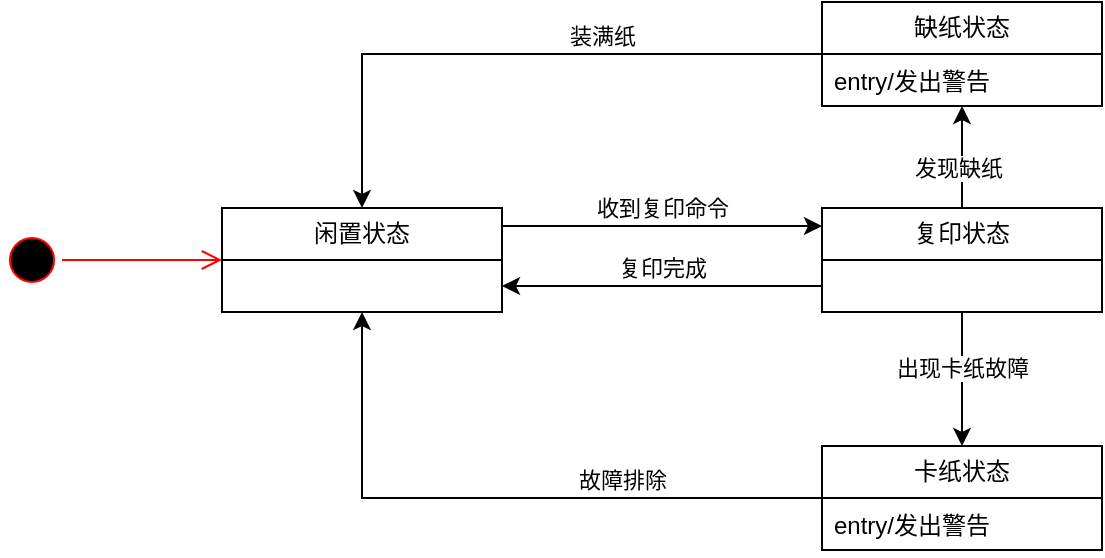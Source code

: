 <mxfile version="24.3.1" type="github">
  <diagram name="第 1 页" id="JgmZgsC3sgsmb_1A7Z8u">
    <mxGraphModel dx="1042" dy="569" grid="1" gridSize="10" guides="1" tooltips="1" connect="1" arrows="1" fold="1" page="1" pageScale="1" pageWidth="827" pageHeight="1169" math="0" shadow="0">
      <root>
        <mxCell id="0" />
        <mxCell id="1" parent="0" />
        <mxCell id="PU045UiysUO6juhm4Ibz-10" style="edgeStyle=orthogonalEdgeStyle;rounded=0;orthogonalLoop=1;jettySize=auto;html=1;" edge="1" parent="1" source="PU045UiysUO6juhm4Ibz-3" target="PU045UiysUO6juhm4Ibz-7">
          <mxGeometry relative="1" as="geometry">
            <Array as="points">
              <mxPoint x="420" y="150" />
              <mxPoint x="420" y="150" />
            </Array>
          </mxGeometry>
        </mxCell>
        <mxCell id="PU045UiysUO6juhm4Ibz-11" value="收到复印命令" style="edgeLabel;html=1;align=center;verticalAlign=middle;resizable=0;points=[];" vertex="1" connectable="0" parent="PU045UiysUO6juhm4Ibz-10">
          <mxGeometry x="-0.242" y="2" relative="1" as="geometry">
            <mxPoint x="19" y="-7" as="offset" />
          </mxGeometry>
        </mxCell>
        <mxCell id="PU045UiysUO6juhm4Ibz-3" value="闲置状态" style="swimlane;fontStyle=0;childLayout=stackLayout;horizontal=1;startSize=26;fillColor=none;horizontalStack=0;resizeParent=1;resizeParentMax=0;resizeLast=0;collapsible=1;marginBottom=0;whiteSpace=wrap;html=1;" vertex="1" parent="1">
          <mxGeometry x="200" y="141" width="140" height="52" as="geometry" />
        </mxCell>
        <mxCell id="PU045UiysUO6juhm4Ibz-12" style="edgeStyle=orthogonalEdgeStyle;rounded=0;orthogonalLoop=1;jettySize=auto;html=1;" edge="1" parent="1" source="PU045UiysUO6juhm4Ibz-7" target="PU045UiysUO6juhm4Ibz-3">
          <mxGeometry relative="1" as="geometry">
            <Array as="points">
              <mxPoint x="410" y="180" />
              <mxPoint x="410" y="180" />
            </Array>
          </mxGeometry>
        </mxCell>
        <mxCell id="PU045UiysUO6juhm4Ibz-13" value="复印完成" style="edgeLabel;html=1;align=center;verticalAlign=middle;resizable=0;points=[];" vertex="1" connectable="0" parent="PU045UiysUO6juhm4Ibz-12">
          <mxGeometry x="0.033" y="1" relative="1" as="geometry">
            <mxPoint x="2" y="-10" as="offset" />
          </mxGeometry>
        </mxCell>
        <mxCell id="PU045UiysUO6juhm4Ibz-15" style="edgeStyle=orthogonalEdgeStyle;rounded=0;orthogonalLoop=1;jettySize=auto;html=1;" edge="1" parent="1" source="PU045UiysUO6juhm4Ibz-7" target="PU045UiysUO6juhm4Ibz-14">
          <mxGeometry relative="1" as="geometry" />
        </mxCell>
        <mxCell id="PU045UiysUO6juhm4Ibz-16" value="发现缺纸" style="edgeLabel;html=1;align=center;verticalAlign=middle;resizable=0;points=[];" vertex="1" connectable="0" parent="PU045UiysUO6juhm4Ibz-15">
          <mxGeometry x="-0.206" y="2" relative="1" as="geometry">
            <mxPoint as="offset" />
          </mxGeometry>
        </mxCell>
        <mxCell id="PU045UiysUO6juhm4Ibz-23" style="edgeStyle=orthogonalEdgeStyle;rounded=0;orthogonalLoop=1;jettySize=auto;html=1;" edge="1" parent="1" source="PU045UiysUO6juhm4Ibz-7" target="PU045UiysUO6juhm4Ibz-22">
          <mxGeometry relative="1" as="geometry" />
        </mxCell>
        <mxCell id="PU045UiysUO6juhm4Ibz-24" value="出现卡纸故障" style="edgeLabel;html=1;align=center;verticalAlign=middle;resizable=0;points=[];" vertex="1" connectable="0" parent="PU045UiysUO6juhm4Ibz-23">
          <mxGeometry x="-0.159" relative="1" as="geometry">
            <mxPoint as="offset" />
          </mxGeometry>
        </mxCell>
        <mxCell id="PU045UiysUO6juhm4Ibz-7" value="复印状态" style="swimlane;fontStyle=0;childLayout=stackLayout;horizontal=1;startSize=26;fillColor=none;horizontalStack=0;resizeParent=1;resizeParentMax=0;resizeLast=0;collapsible=1;marginBottom=0;whiteSpace=wrap;html=1;" vertex="1" parent="1">
          <mxGeometry x="500" y="141" width="140" height="52" as="geometry" />
        </mxCell>
        <mxCell id="PU045UiysUO6juhm4Ibz-8" value="" style="ellipse;html=1;shape=startState;fillColor=#000000;strokeColor=#ff0000;" vertex="1" parent="1">
          <mxGeometry x="90" y="152" width="30" height="30" as="geometry" />
        </mxCell>
        <mxCell id="PU045UiysUO6juhm4Ibz-9" value="" style="edgeStyle=orthogonalEdgeStyle;html=1;verticalAlign=bottom;endArrow=open;endSize=8;strokeColor=#ff0000;rounded=0;" edge="1" source="PU045UiysUO6juhm4Ibz-8" parent="1" target="PU045UiysUO6juhm4Ibz-3">
          <mxGeometry relative="1" as="geometry">
            <mxPoint x="260" y="150" as="targetPoint" />
          </mxGeometry>
        </mxCell>
        <mxCell id="PU045UiysUO6juhm4Ibz-18" style="edgeStyle=orthogonalEdgeStyle;rounded=0;orthogonalLoop=1;jettySize=auto;html=1;" edge="1" parent="1" source="PU045UiysUO6juhm4Ibz-14" target="PU045UiysUO6juhm4Ibz-3">
          <mxGeometry relative="1" as="geometry" />
        </mxCell>
        <mxCell id="PU045UiysUO6juhm4Ibz-27" value="装满纸" style="edgeLabel;html=1;align=center;verticalAlign=middle;resizable=0;points=[];" vertex="1" connectable="0" parent="PU045UiysUO6juhm4Ibz-18">
          <mxGeometry x="-0.362" relative="1" as="geometry">
            <mxPoint x="-12" y="-9" as="offset" />
          </mxGeometry>
        </mxCell>
        <mxCell id="PU045UiysUO6juhm4Ibz-14" value="缺纸状态" style="swimlane;fontStyle=0;childLayout=stackLayout;horizontal=1;startSize=26;fillColor=none;horizontalStack=0;resizeParent=1;resizeParentMax=0;resizeLast=0;collapsible=1;marginBottom=0;whiteSpace=wrap;html=1;" vertex="1" parent="1">
          <mxGeometry x="500" y="38" width="140" height="52" as="geometry" />
        </mxCell>
        <mxCell id="PU045UiysUO6juhm4Ibz-19" value="entry/发出警告&amp;nbsp;" style="text;strokeColor=none;fillColor=none;align=left;verticalAlign=top;spacingLeft=4;spacingRight=4;overflow=hidden;rotatable=0;points=[[0,0.5],[1,0.5]];portConstraint=eastwest;whiteSpace=wrap;html=1;" vertex="1" parent="PU045UiysUO6juhm4Ibz-14">
          <mxGeometry y="26" width="140" height="26" as="geometry" />
        </mxCell>
        <mxCell id="PU045UiysUO6juhm4Ibz-25" style="edgeStyle=orthogonalEdgeStyle;rounded=0;orthogonalLoop=1;jettySize=auto;html=1;" edge="1" parent="1" source="PU045UiysUO6juhm4Ibz-22" target="PU045UiysUO6juhm4Ibz-3">
          <mxGeometry relative="1" as="geometry" />
        </mxCell>
        <mxCell id="PU045UiysUO6juhm4Ibz-26" value="故障排除" style="edgeLabel;html=1;align=center;verticalAlign=middle;resizable=0;points=[];" vertex="1" connectable="0" parent="PU045UiysUO6juhm4Ibz-25">
          <mxGeometry x="-0.43" y="1" relative="1" as="geometry">
            <mxPoint x="-8" y="-10" as="offset" />
          </mxGeometry>
        </mxCell>
        <mxCell id="PU045UiysUO6juhm4Ibz-22" value="卡纸状态" style="swimlane;fontStyle=0;childLayout=stackLayout;horizontal=1;startSize=26;fillColor=none;horizontalStack=0;resizeParent=1;resizeParentMax=0;resizeLast=0;collapsible=1;marginBottom=0;whiteSpace=wrap;html=1;" vertex="1" parent="1">
          <mxGeometry x="500" y="260" width="140" height="52" as="geometry" />
        </mxCell>
        <mxCell id="PU045UiysUO6juhm4Ibz-28" value="entry/发出警告&amp;nbsp;" style="text;strokeColor=none;fillColor=none;align=left;verticalAlign=top;spacingLeft=4;spacingRight=4;overflow=hidden;rotatable=0;points=[[0,0.5],[1,0.5]];portConstraint=eastwest;whiteSpace=wrap;html=1;" vertex="1" parent="PU045UiysUO6juhm4Ibz-22">
          <mxGeometry y="26" width="140" height="26" as="geometry" />
        </mxCell>
      </root>
    </mxGraphModel>
  </diagram>
</mxfile>
